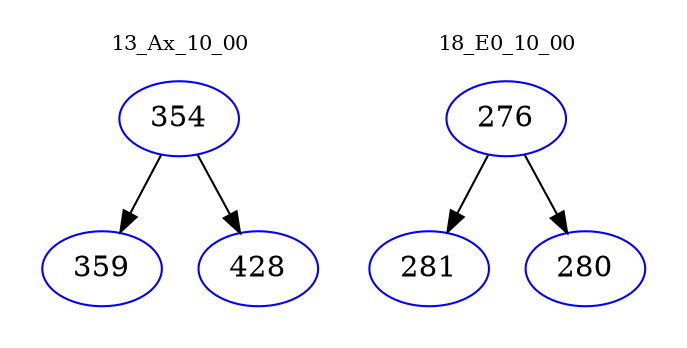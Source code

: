 digraph{
subgraph cluster_0 {
color = white
label = "13_Ax_10_00";
fontsize=10;
T0_354 [label="354", color="blue"]
T0_354 -> T0_359 [color="black"]
T0_359 [label="359", color="blue"]
T0_354 -> T0_428 [color="black"]
T0_428 [label="428", color="blue"]
}
subgraph cluster_1 {
color = white
label = "18_E0_10_00";
fontsize=10;
T1_276 [label="276", color="blue"]
T1_276 -> T1_281 [color="black"]
T1_281 [label="281", color="blue"]
T1_276 -> T1_280 [color="black"]
T1_280 [label="280", color="blue"]
}
}
